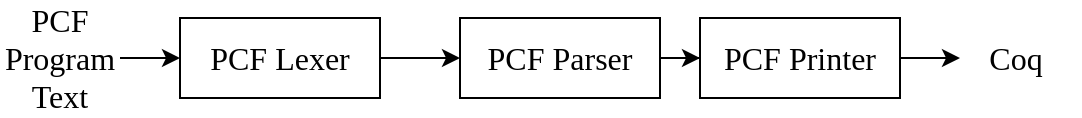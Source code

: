 <mxfile version="20.8.13" type="github">
  <diagram name="第 1 页" id="cuK7lC2RKD2cLCVP_Axy">
    <mxGraphModel dx="1052" dy="642" grid="1" gridSize="10" guides="1" tooltips="1" connect="1" arrows="1" fold="1" page="1" pageScale="1" pageWidth="827" pageHeight="1169" math="0" shadow="0">
      <root>
        <mxCell id="0" />
        <mxCell id="1" parent="0" />
        <mxCell id="F5997rlDetEOGOqTm2ku-4" value="" style="edgeStyle=orthogonalEdgeStyle;rounded=0;orthogonalLoop=1;jettySize=auto;html=1;fontFamily=Times New Roman;fontSize=16;" edge="1" parent="1" source="F5997rlDetEOGOqTm2ku-1" target="F5997rlDetEOGOqTm2ku-3">
          <mxGeometry relative="1" as="geometry" />
        </mxCell>
        <mxCell id="F5997rlDetEOGOqTm2ku-1" value="&lt;font style=&quot;font-size: 16px;&quot; face=&quot;Times New Roman&quot;&gt;PCF Lexer&lt;/font&gt;" style="rounded=0;whiteSpace=wrap;html=1;" vertex="1" parent="1">
          <mxGeometry x="160" y="200" width="100" height="40" as="geometry" />
        </mxCell>
        <mxCell id="F5997rlDetEOGOqTm2ku-6" value="" style="edgeStyle=orthogonalEdgeStyle;rounded=0;orthogonalLoop=1;jettySize=auto;html=1;fontFamily=Times New Roman;fontSize=16;" edge="1" parent="1" source="F5997rlDetEOGOqTm2ku-3" target="F5997rlDetEOGOqTm2ku-5">
          <mxGeometry relative="1" as="geometry" />
        </mxCell>
        <mxCell id="F5997rlDetEOGOqTm2ku-3" value="&lt;font style=&quot;font-size: 16px;&quot; face=&quot;Times New Roman&quot;&gt;PCF Parser&lt;/font&gt;" style="rounded=0;whiteSpace=wrap;html=1;" vertex="1" parent="1">
          <mxGeometry x="300" y="200" width="100" height="40" as="geometry" />
        </mxCell>
        <mxCell id="F5997rlDetEOGOqTm2ku-13" value="" style="edgeStyle=orthogonalEdgeStyle;rounded=0;orthogonalLoop=1;jettySize=auto;html=1;fontFamily=Times New Roman;fontSize=16;" edge="1" parent="1" source="F5997rlDetEOGOqTm2ku-5" target="F5997rlDetEOGOqTm2ku-9">
          <mxGeometry relative="1" as="geometry" />
        </mxCell>
        <mxCell id="F5997rlDetEOGOqTm2ku-5" value="&lt;font style=&quot;font-size: 16px;&quot; face=&quot;Times New Roman&quot;&gt;PCF Printer&lt;/font&gt;" style="rounded=0;whiteSpace=wrap;html=1;" vertex="1" parent="1">
          <mxGeometry x="420" y="200" width="100" height="40" as="geometry" />
        </mxCell>
        <mxCell id="F5997rlDetEOGOqTm2ku-9" value="Coq&amp;nbsp;" style="text;html=1;strokeColor=none;fillColor=none;align=center;verticalAlign=middle;whiteSpace=wrap;rounded=0;fontSize=16;fontFamily=Times New Roman;" vertex="1" parent="1">
          <mxGeometry x="550" y="205" width="60" height="30" as="geometry" />
        </mxCell>
        <mxCell id="F5997rlDetEOGOqTm2ku-11" value="" style="edgeStyle=orthogonalEdgeStyle;rounded=0;orthogonalLoop=1;jettySize=auto;html=1;fontFamily=Times New Roman;fontSize=16;" edge="1" parent="1" source="F5997rlDetEOGOqTm2ku-10" target="F5997rlDetEOGOqTm2ku-1">
          <mxGeometry relative="1" as="geometry" />
        </mxCell>
        <mxCell id="F5997rlDetEOGOqTm2ku-10" value="PCF Program Text" style="text;html=1;strokeColor=none;fillColor=none;align=center;verticalAlign=middle;whiteSpace=wrap;rounded=0;fontSize=16;fontFamily=Times New Roman;" vertex="1" parent="1">
          <mxGeometry x="70" y="205" width="60" height="30" as="geometry" />
        </mxCell>
      </root>
    </mxGraphModel>
  </diagram>
</mxfile>
